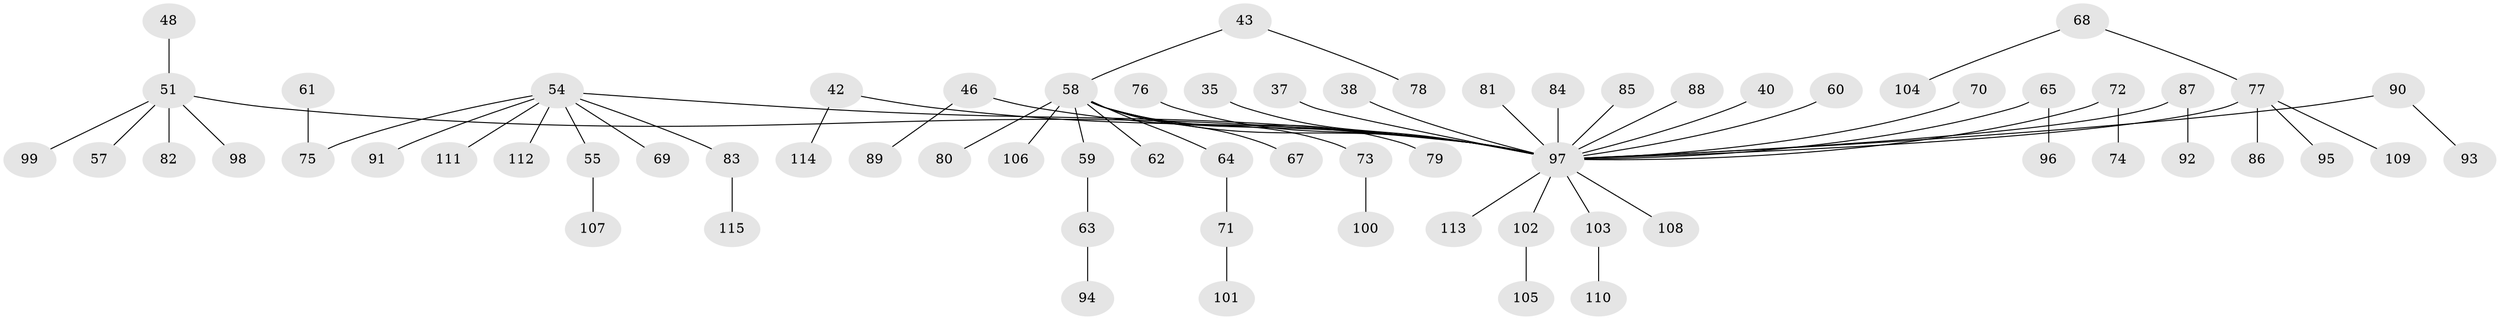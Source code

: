 // original degree distribution, {4: 0.10434782608695652, 8: 0.008695652173913044, 5: 0.017391304347826087, 2: 0.22608695652173913, 7: 0.008695652173913044, 3: 0.13043478260869565, 1: 0.5043478260869565}
// Generated by graph-tools (version 1.1) at 2025/56/03/04/25 21:56:46]
// undirected, 69 vertices, 68 edges
graph export_dot {
graph [start="1"]
  node [color=gray90,style=filled];
  35;
  37;
  38;
  40;
  42;
  43;
  46;
  48;
  51 [super="+41"];
  54 [super="+53"];
  55;
  57;
  58 [super="+25+34+56"];
  59;
  60;
  61;
  62;
  63;
  64;
  65;
  67;
  68;
  69;
  70;
  71;
  72 [super="+45"];
  73;
  74;
  75 [super="+52"];
  76;
  77 [super="+50+47"];
  78;
  79;
  80;
  81;
  82;
  83;
  84;
  85;
  86;
  87;
  88;
  89;
  90;
  91;
  92;
  93;
  94;
  95;
  96;
  97 [super="+66+33"];
  98;
  99;
  100;
  101;
  102;
  103;
  104;
  105;
  106;
  107;
  108;
  109;
  110;
  111;
  112;
  113;
  114;
  115;
  35 -- 97;
  37 -- 97;
  38 -- 97;
  40 -- 97;
  42 -- 114;
  42 -- 97;
  43 -- 78;
  43 -- 58;
  46 -- 89;
  46 -- 97;
  48 -- 51;
  51 -- 57;
  51 -- 98;
  51 -- 99;
  51 -- 82;
  51 -- 97;
  54 -- 55;
  54 -- 83;
  54 -- 111;
  54 -- 112;
  54 -- 97;
  54 -- 69;
  54 -- 91;
  54 -- 75;
  55 -- 107;
  58 -- 73;
  58 -- 106;
  58 -- 62;
  58 -- 64;
  58 -- 97;
  58 -- 67;
  58 -- 79;
  58 -- 80;
  58 -- 59;
  59 -- 63;
  60 -- 97;
  61 -- 75;
  63 -- 94;
  64 -- 71;
  65 -- 96;
  65 -- 97;
  68 -- 104;
  68 -- 77;
  70 -- 97;
  71 -- 101;
  72 -- 97;
  72 -- 74;
  73 -- 100;
  76 -- 97;
  77 -- 109;
  77 -- 97;
  77 -- 86;
  77 -- 95;
  81 -- 97;
  83 -- 115;
  84 -- 97;
  85 -- 97;
  87 -- 92;
  87 -- 97;
  88 -- 97;
  90 -- 93;
  90 -- 97;
  97 -- 102;
  97 -- 108;
  97 -- 103;
  97 -- 113;
  102 -- 105;
  103 -- 110;
}

